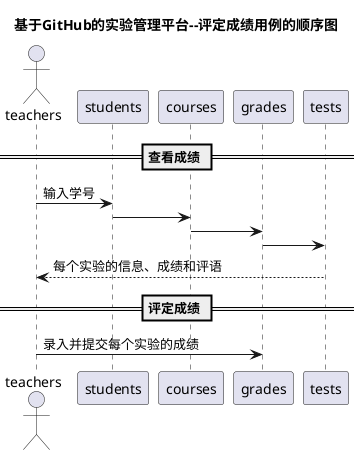 @@startuml
 title 基于GitHub的实验管理平台--评定成绩用例的顺序图
 actor teachers
 == 查看成绩 ==
 teachers -> students : 输入学号
 students -> courses
 courses -> grades
 grades -> tests
 tests --> teachers:每个实验的信息、成绩和评语
 == 评定成绩 ==
 teachers -> grades : 录入并提交每个实验的成绩
 @enduml
